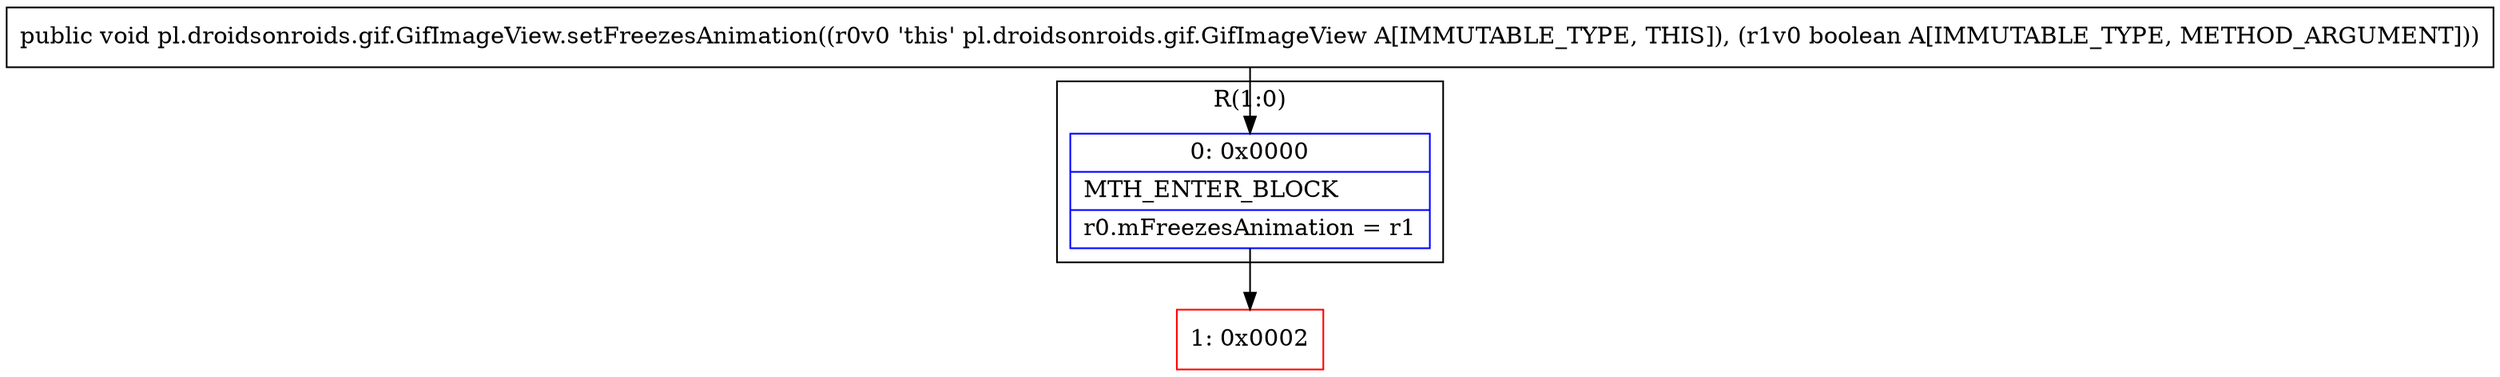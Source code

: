 digraph "CFG forpl.droidsonroids.gif.GifImageView.setFreezesAnimation(Z)V" {
subgraph cluster_Region_1317867321 {
label = "R(1:0)";
node [shape=record,color=blue];
Node_0 [shape=record,label="{0\:\ 0x0000|MTH_ENTER_BLOCK\l|r0.mFreezesAnimation = r1\l}"];
}
Node_1 [shape=record,color=red,label="{1\:\ 0x0002}"];
MethodNode[shape=record,label="{public void pl.droidsonroids.gif.GifImageView.setFreezesAnimation((r0v0 'this' pl.droidsonroids.gif.GifImageView A[IMMUTABLE_TYPE, THIS]), (r1v0 boolean A[IMMUTABLE_TYPE, METHOD_ARGUMENT])) }"];
MethodNode -> Node_0;
Node_0 -> Node_1;
}


